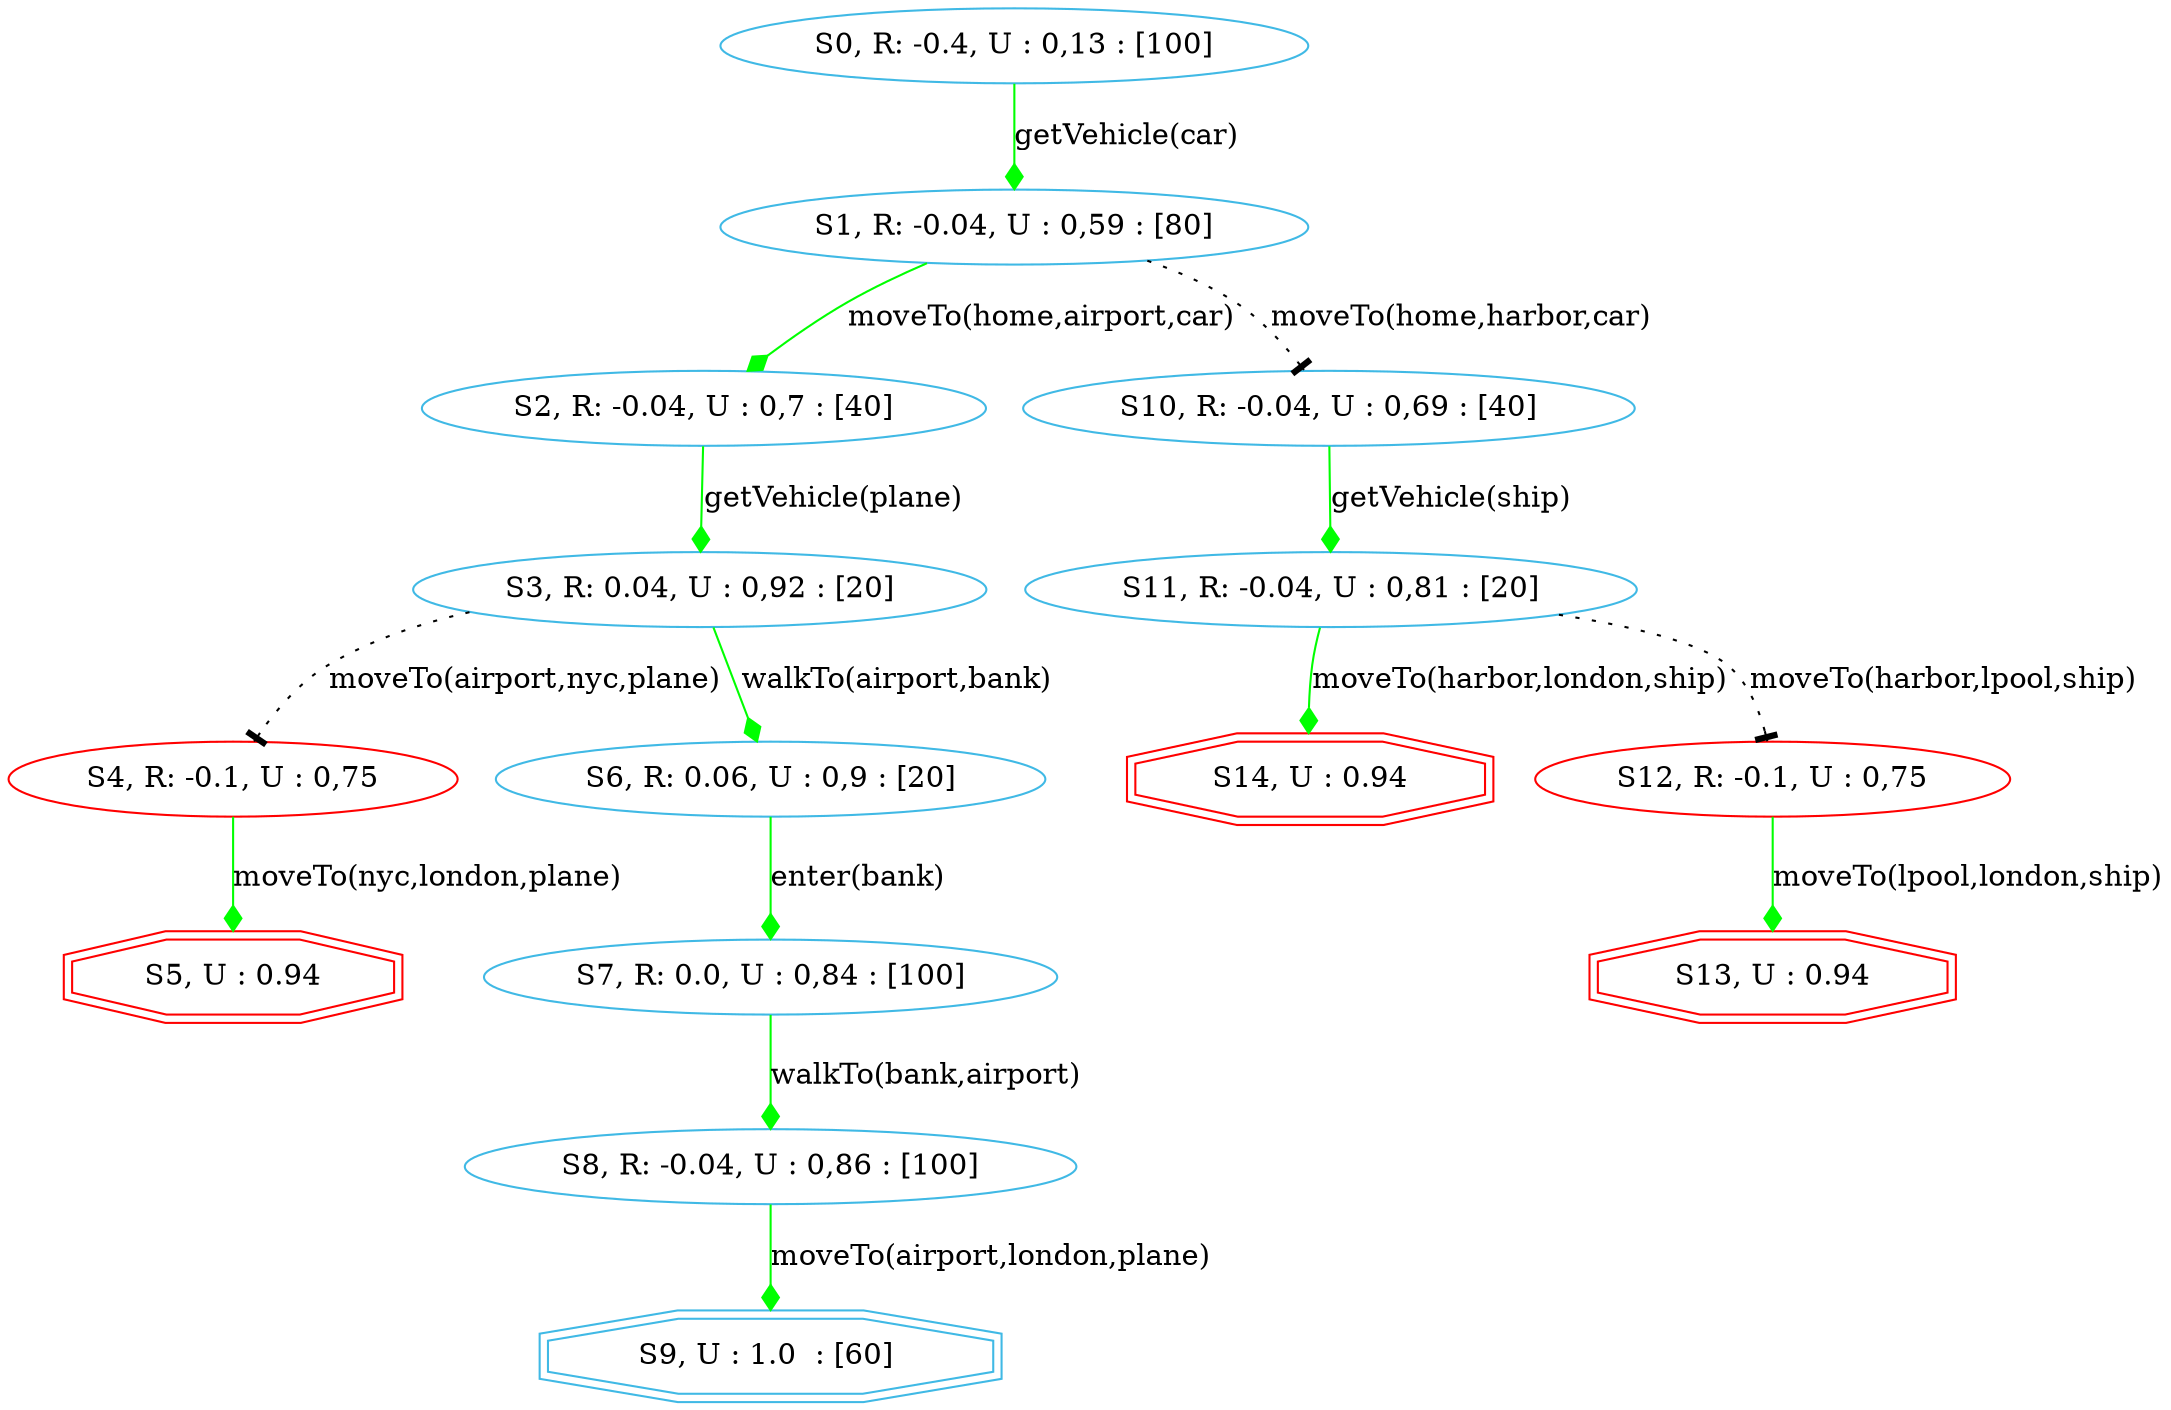digraph {
  node [color="#40b9e5" ]
 size="60,17";
"5" [label=" S5, U : 0.94 " color = red ,  shape=doubleoctagon]
"9" [label=" S9, U : 1.0  : [60]  " shape=doubleoctagon];
"13" [label=" S13, U : 0.94 " color = red ,  shape=doubleoctagon]
"14" [label=" S14, U : 0.94 " color = red ,  shape=doubleoctagon]
"0" [label=" S0, R: -0.4, U : 0,13 : [100] "]"1" [label=" S1, R: -0.04, U : 0,59 : [80] "]"2" [label=" S2, R: -0.04, U : 0,7 : [40] "]"3" [label=" S3, R: 0.04, U : 0,92 : [20] "]"4" [label=" S4, R: -0.1, U : 0,75 " color = red ]
"6" [label=" S6, R: 0.06, U : 0,9 : [20] "]"7" [label=" S7, R: 0.0, U : 0,84 : [100] "]"8" [label=" S8, R: -0.04, U : 0,86 : [100] "]"10" [label=" S10, R: -0.04, U : 0,69 : [40] "]"11" [label=" S11, R: -0.04, U : 0,81 : [20] "]"12" [label=" S12, R: -0.1, U : 0,75 " color = red ]
"0" -> "1" [ label="getVehicle(car)"
, arrowhead = diamond , color=green];"1" -> "2" [ label="moveTo(home,airport,car)"
, arrowhead = diamond , color=green];"1" -> "10" [ label="moveTo(home,harbor,car)"
,style=dotted, arrowhead=tee];"2" -> "3" [ label="getVehicle(plane)"
, arrowhead = diamond , color=green];"3" -> "4" [ label="moveTo(airport,nyc,plane)"
,style=dotted, arrowhead=tee];"3" -> "6" [ label="walkTo(airport,bank)"
, arrowhead = diamond , color=green];"4" -> "5" [ label="moveTo(nyc,london,plane)"
, arrowhead = diamond , color=green];"6" -> "7" [ label="enter(bank)"
, arrowhead = diamond , color=green];"7" -> "8" [ label="walkTo(bank,airport)"
, arrowhead = diamond , color=green];"8" -> "9" [ label="moveTo(airport,london,plane)"
, arrowhead = diamond , color=green];"10" -> "11" [ label="getVehicle(ship)"
, arrowhead = diamond , color=green];"11" -> "12" [ label="moveTo(harbor,lpool,ship)"
,style=dotted, arrowhead=tee];"11" -> "14" [ label="moveTo(harbor,london,ship)"
, arrowhead = diamond , color=green];"12" -> "13" [ label="moveTo(lpool,london,ship)"
, arrowhead = diamond , color=green];}
